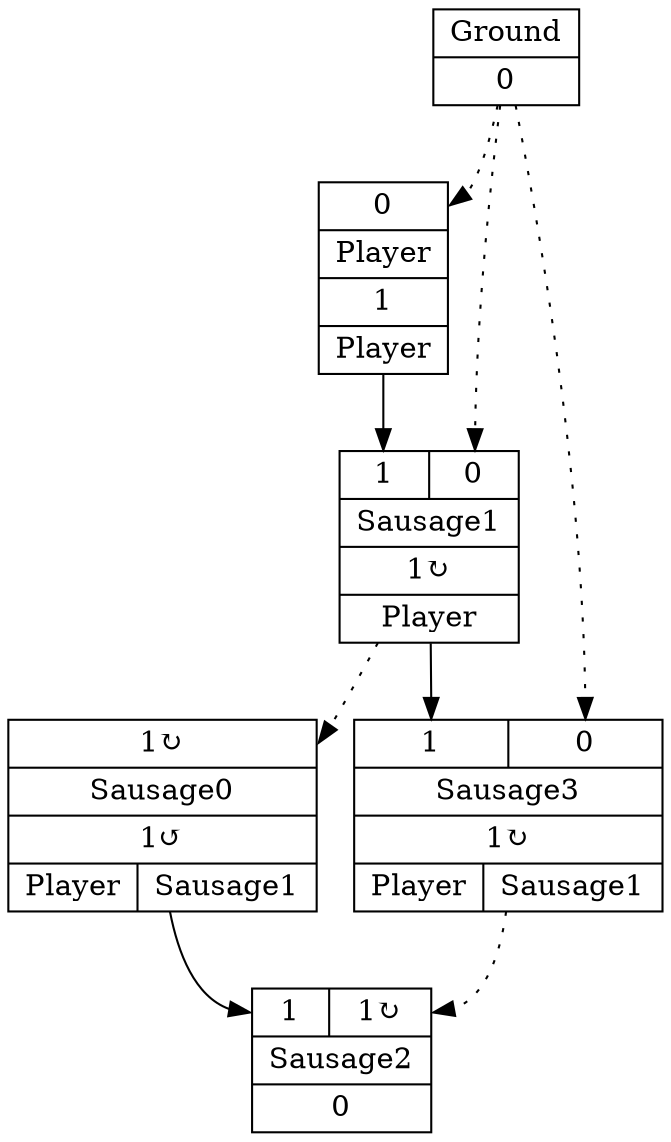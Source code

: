 digraph G {
node [shape=record];
Player[ label ="{{<GroundP>0}|{Player}|<PlayerOUT>1|{Player}}"];
Ground[ label ="{{Ground}|<GroundOUT>0}"];
Sausage1[ label ="{{<Player>1|<GroundP>0}|{Sausage1}|<Sausage1OUT>1&#8635;|{Player}}"];
Sausage0[ label ="{{<Sausage1P>1&#8635;}|{Sausage0}|<Sausage0OUT>1&#8634;|{Player|Sausage1}}"];
Sausage3[ label ="{{<Sausage1>1|<GroundP>0}|{Sausage3}|<Sausage3OUT>1&#8635;|{Player|Sausage1}}"];
Sausage2[ label ="{{<Sausage0>1|<Sausage3P>1&#8635;}|{Sausage2}|<Sausage2OUT>0}"];
	"Ground" -> "Player":GroundP [style=dotted];
	"Player" -> "Sausage1":Player;
	"Ground" -> "Sausage1":GroundP [style=dotted];
	"Sausage1" -> "Sausage0":Sausage1P [style=dotted];
	"Sausage1" -> "Sausage3":Sausage1;
	"Sausage0" -> "Sausage2":Sausage0;
	"Ground" -> "Sausage3":GroundP [style=dotted];
	"Sausage3" -> "Sausage2":Sausage3P [style=dotted];
}